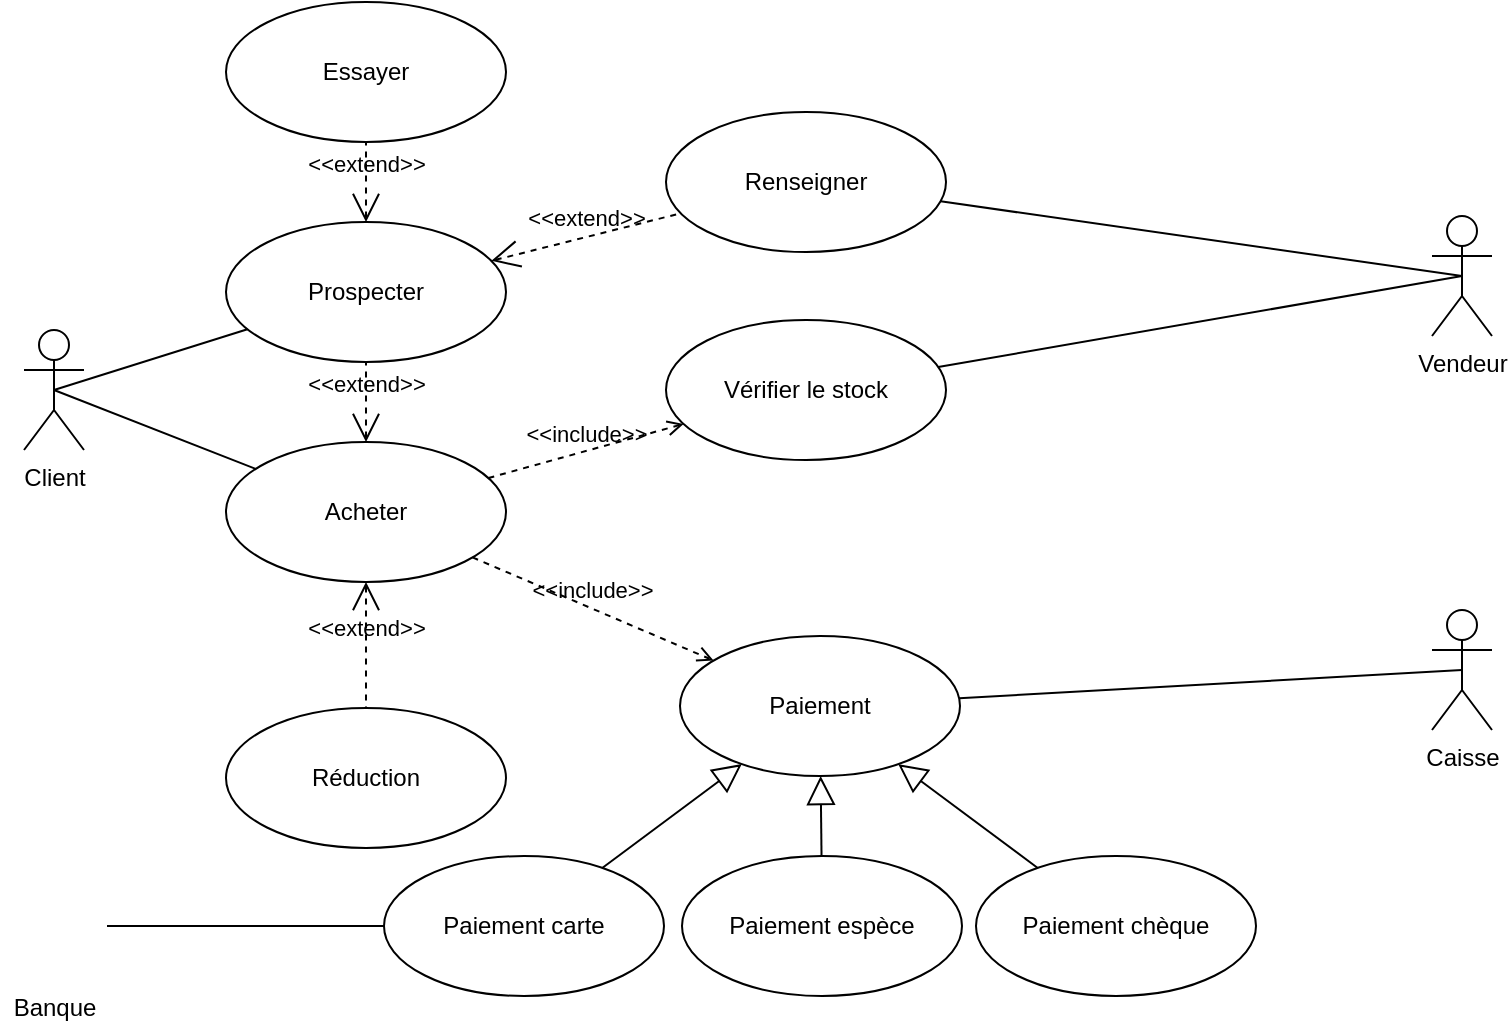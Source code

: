 <mxfile version="24.8.0">
  <diagram name="Page-1" id="0aicx11KAVMVLtueywU-">
    <mxGraphModel dx="999" dy="776" grid="0" gridSize="10" guides="1" tooltips="1" connect="1" arrows="1" fold="1" page="0" pageScale="1" pageWidth="827" pageHeight="1169" math="0" shadow="0">
      <root>
        <mxCell id="0" />
        <mxCell id="1" parent="0" />
        <mxCell id="hQ1w44g9KkoGGyC8d1r9-93" value="Client" style="shape=umlActor;html=1;verticalLabelPosition=bottom;verticalAlign=top;align=center;" vertex="1" parent="1">
          <mxGeometry x="233" y="427" width="30" height="60" as="geometry" />
        </mxCell>
        <mxCell id="hQ1w44g9KkoGGyC8d1r9-94" value="Vendeur" style="shape=umlActor;html=1;verticalLabelPosition=bottom;verticalAlign=top;align=center;" vertex="1" parent="1">
          <mxGeometry x="937" y="370" width="30" height="60" as="geometry" />
        </mxCell>
        <mxCell id="hQ1w44g9KkoGGyC8d1r9-95" value="Caisse" style="shape=umlActor;html=1;verticalLabelPosition=bottom;verticalAlign=top;align=center;" vertex="1" parent="1">
          <mxGeometry x="937" y="567" width="30" height="60" as="geometry" />
        </mxCell>
        <mxCell id="hQ1w44g9KkoGGyC8d1r9-96" value="Banque" style="shape=image;html=1;verticalAlign=top;verticalLabelPosition=bottom;labelBackgroundColor=#ffffff;imageAspect=0;aspect=fixed;image=https://cdn4.iconfinder.com/data/icons/48-bubbles/48/04.Bank-128.png" vertex="1" parent="1">
          <mxGeometry x="221.5" y="698.5" width="53" height="53" as="geometry" />
        </mxCell>
        <mxCell id="hQ1w44g9KkoGGyC8d1r9-97" value="Prospecter" style="ellipse;whiteSpace=wrap;html=1;" vertex="1" parent="1">
          <mxGeometry x="334" y="373" width="140" height="70" as="geometry" />
        </mxCell>
        <mxCell id="hQ1w44g9KkoGGyC8d1r9-98" value="Renseigner" style="ellipse;whiteSpace=wrap;html=1;" vertex="1" parent="1">
          <mxGeometry x="554" y="318" width="140" height="70" as="geometry" />
        </mxCell>
        <mxCell id="hQ1w44g9KkoGGyC8d1r9-99" value="Essayer" style="ellipse;whiteSpace=wrap;html=1;" vertex="1" parent="1">
          <mxGeometry x="334" y="263" width="140" height="70" as="geometry" />
        </mxCell>
        <mxCell id="hQ1w44g9KkoGGyC8d1r9-100" value="Acheter" style="ellipse;whiteSpace=wrap;html=1;" vertex="1" parent="1">
          <mxGeometry x="334" y="483" width="140" height="70" as="geometry" />
        </mxCell>
        <mxCell id="hQ1w44g9KkoGGyC8d1r9-101" value="Vérifier le stock" style="ellipse;whiteSpace=wrap;html=1;" vertex="1" parent="1">
          <mxGeometry x="554" y="422" width="140" height="70" as="geometry" />
        </mxCell>
        <mxCell id="hQ1w44g9KkoGGyC8d1r9-102" value="Réduction" style="ellipse;whiteSpace=wrap;html=1;" vertex="1" parent="1">
          <mxGeometry x="334" y="616" width="140" height="70" as="geometry" />
        </mxCell>
        <mxCell id="hQ1w44g9KkoGGyC8d1r9-103" value="Paiement" style="ellipse;whiteSpace=wrap;html=1;" vertex="1" parent="1">
          <mxGeometry x="561" y="580" width="140" height="70" as="geometry" />
        </mxCell>
        <mxCell id="hQ1w44g9KkoGGyC8d1r9-105" value="Paiement carte" style="ellipse;whiteSpace=wrap;html=1;" vertex="1" parent="1">
          <mxGeometry x="413" y="690" width="140" height="70" as="geometry" />
        </mxCell>
        <mxCell id="hQ1w44g9KkoGGyC8d1r9-106" value="Paiement espèce" style="ellipse;whiteSpace=wrap;html=1;" vertex="1" parent="1">
          <mxGeometry x="562" y="690" width="140" height="70" as="geometry" />
        </mxCell>
        <mxCell id="hQ1w44g9KkoGGyC8d1r9-107" value="Paiement chèque" style="ellipse;whiteSpace=wrap;html=1;" vertex="1" parent="1">
          <mxGeometry x="709" y="690" width="140" height="70" as="geometry" />
        </mxCell>
        <mxCell id="hQ1w44g9KkoGGyC8d1r9-108" value="" style="edgeStyle=none;html=1;endArrow=block;endFill=0;endSize=12;verticalAlign=bottom;rounded=0;" edge="1" parent="1" source="hQ1w44g9KkoGGyC8d1r9-105" target="hQ1w44g9KkoGGyC8d1r9-103">
          <mxGeometry width="160" relative="1" as="geometry">
            <mxPoint x="436" y="355" as="sourcePoint" />
            <mxPoint x="596" y="355" as="targetPoint" />
          </mxGeometry>
        </mxCell>
        <mxCell id="hQ1w44g9KkoGGyC8d1r9-109" value="" style="edgeStyle=none;html=1;endArrow=block;endFill=0;endSize=12;verticalAlign=bottom;rounded=0;" edge="1" parent="1" source="hQ1w44g9KkoGGyC8d1r9-106" target="hQ1w44g9KkoGGyC8d1r9-103">
          <mxGeometry width="160" relative="1" as="geometry">
            <mxPoint x="532" y="706" as="sourcePoint" />
            <mxPoint x="602" y="654" as="targetPoint" />
          </mxGeometry>
        </mxCell>
        <mxCell id="hQ1w44g9KkoGGyC8d1r9-110" value="" style="edgeStyle=none;html=1;endArrow=block;endFill=0;endSize=12;verticalAlign=bottom;rounded=0;" edge="1" parent="1" source="hQ1w44g9KkoGGyC8d1r9-107" target="hQ1w44g9KkoGGyC8d1r9-103">
          <mxGeometry width="160" relative="1" as="geometry">
            <mxPoint x="642" y="700" as="sourcePoint" />
            <mxPoint x="641" y="660" as="targetPoint" />
          </mxGeometry>
        </mxCell>
        <mxCell id="hQ1w44g9KkoGGyC8d1r9-111" value="&amp;lt;&amp;lt;extend&amp;gt;&amp;gt;" style="edgeStyle=none;html=1;startArrow=open;endArrow=none;startSize=12;verticalAlign=bottom;dashed=1;labelBackgroundColor=none;rounded=0;" edge="1" parent="1" source="hQ1w44g9KkoGGyC8d1r9-100" target="hQ1w44g9KkoGGyC8d1r9-102">
          <mxGeometry width="160" relative="1" as="geometry">
            <mxPoint x="402" y="604" as="sourcePoint" />
            <mxPoint x="562" y="604" as="targetPoint" />
          </mxGeometry>
        </mxCell>
        <mxCell id="hQ1w44g9KkoGGyC8d1r9-112" value="&amp;lt;&amp;lt;include&amp;gt;&amp;gt;" style="edgeStyle=none;html=1;endArrow=open;verticalAlign=bottom;dashed=1;labelBackgroundColor=none;rounded=0;" edge="1" parent="1" source="hQ1w44g9KkoGGyC8d1r9-100" target="hQ1w44g9KkoGGyC8d1r9-103">
          <mxGeometry width="160" relative="1" as="geometry">
            <mxPoint x="402" y="531" as="sourcePoint" />
            <mxPoint x="562" y="531" as="targetPoint" />
          </mxGeometry>
        </mxCell>
        <mxCell id="hQ1w44g9KkoGGyC8d1r9-113" value="&amp;lt;&amp;lt;include&amp;gt;&amp;gt;" style="edgeStyle=none;html=1;endArrow=open;verticalAlign=bottom;dashed=1;labelBackgroundColor=none;rounded=0;" edge="1" parent="1" source="hQ1w44g9KkoGGyC8d1r9-100" target="hQ1w44g9KkoGGyC8d1r9-101">
          <mxGeometry width="160" relative="1" as="geometry">
            <mxPoint x="521" y="466" as="sourcePoint" />
            <mxPoint x="642" y="517" as="targetPoint" />
          </mxGeometry>
        </mxCell>
        <mxCell id="hQ1w44g9KkoGGyC8d1r9-114" value="&amp;lt;&amp;lt;extend&amp;gt;&amp;gt;" style="edgeStyle=none;html=1;startArrow=open;endArrow=none;startSize=12;verticalAlign=bottom;dashed=1;labelBackgroundColor=none;rounded=0;" edge="1" parent="1" source="hQ1w44g9KkoGGyC8d1r9-97" target="hQ1w44g9KkoGGyC8d1r9-99">
          <mxGeometry width="160" relative="1" as="geometry">
            <mxPoint x="402" y="531" as="sourcePoint" />
            <mxPoint x="562" y="531" as="targetPoint" />
          </mxGeometry>
        </mxCell>
        <mxCell id="hQ1w44g9KkoGGyC8d1r9-115" value="&amp;lt;&amp;lt;extend&amp;gt;&amp;gt;" style="edgeStyle=none;html=1;startArrow=open;endArrow=none;startSize=12;verticalAlign=bottom;dashed=1;labelBackgroundColor=none;rounded=0;" edge="1" parent="1" source="hQ1w44g9KkoGGyC8d1r9-97" target="hQ1w44g9KkoGGyC8d1r9-98">
          <mxGeometry width="160" relative="1" as="geometry">
            <mxPoint x="497" y="393" as="sourcePoint" />
            <mxPoint x="414" y="343" as="targetPoint" />
          </mxGeometry>
        </mxCell>
        <mxCell id="hQ1w44g9KkoGGyC8d1r9-116" value="&amp;lt;&amp;lt;extend&amp;gt;&amp;gt;" style="edgeStyle=none;html=1;startArrow=open;endArrow=none;startSize=12;verticalAlign=bottom;dashed=1;labelBackgroundColor=none;rounded=0;" edge="1" parent="1" source="hQ1w44g9KkoGGyC8d1r9-100" target="hQ1w44g9KkoGGyC8d1r9-97">
          <mxGeometry width="160" relative="1" as="geometry">
            <mxPoint x="477" y="402" as="sourcePoint" />
            <mxPoint x="571" y="378" as="targetPoint" />
          </mxGeometry>
        </mxCell>
        <mxCell id="hQ1w44g9KkoGGyC8d1r9-117" value="" style="edgeStyle=none;html=1;endArrow=none;verticalAlign=bottom;rounded=0;exitX=0.5;exitY=0.5;exitDx=0;exitDy=0;exitPerimeter=0;" edge="1" parent="1" source="hQ1w44g9KkoGGyC8d1r9-93" target="hQ1w44g9KkoGGyC8d1r9-97">
          <mxGeometry width="160" relative="1" as="geometry">
            <mxPoint x="402" y="531" as="sourcePoint" />
            <mxPoint x="562" y="531" as="targetPoint" />
          </mxGeometry>
        </mxCell>
        <mxCell id="hQ1w44g9KkoGGyC8d1r9-118" value="" style="edgeStyle=none;html=1;endArrow=none;verticalAlign=bottom;rounded=0;exitX=0.5;exitY=0.5;exitDx=0;exitDy=0;exitPerimeter=0;" edge="1" parent="1" source="hQ1w44g9KkoGGyC8d1r9-93" target="hQ1w44g9KkoGGyC8d1r9-100">
          <mxGeometry width="160" relative="1" as="geometry">
            <mxPoint x="402" y="531" as="sourcePoint" />
            <mxPoint x="562" y="531" as="targetPoint" />
          </mxGeometry>
        </mxCell>
        <mxCell id="hQ1w44g9KkoGGyC8d1r9-120" value="" style="edgeStyle=none;html=1;endArrow=none;verticalAlign=bottom;rounded=0;" edge="1" parent="1" source="hQ1w44g9KkoGGyC8d1r9-96" target="hQ1w44g9KkoGGyC8d1r9-105">
          <mxGeometry width="160" relative="1" as="geometry">
            <mxPoint x="248" y="746" as="sourcePoint" />
            <mxPoint x="408" y="746" as="targetPoint" />
          </mxGeometry>
        </mxCell>
        <mxCell id="hQ1w44g9KkoGGyC8d1r9-121" value="" style="edgeStyle=none;html=1;endArrow=none;verticalAlign=bottom;rounded=0;entryX=0.5;entryY=0.5;entryDx=0;entryDy=0;entryPerimeter=0;" edge="1" parent="1" source="hQ1w44g9KkoGGyC8d1r9-98" target="hQ1w44g9KkoGGyC8d1r9-94">
          <mxGeometry width="160" relative="1" as="geometry">
            <mxPoint x="501" y="559" as="sourcePoint" />
            <mxPoint x="661" y="559" as="targetPoint" />
          </mxGeometry>
        </mxCell>
        <mxCell id="hQ1w44g9KkoGGyC8d1r9-122" value="" style="edgeStyle=none;html=1;endArrow=none;verticalAlign=bottom;rounded=0;entryX=0.5;entryY=0.5;entryDx=0;entryDy=0;entryPerimeter=0;" edge="1" parent="1" source="hQ1w44g9KkoGGyC8d1r9-101" target="hQ1w44g9KkoGGyC8d1r9-94">
          <mxGeometry width="160" relative="1" as="geometry">
            <mxPoint x="701" y="372" as="sourcePoint" />
            <mxPoint x="962" y="410" as="targetPoint" />
          </mxGeometry>
        </mxCell>
        <mxCell id="hQ1w44g9KkoGGyC8d1r9-123" value="" style="edgeStyle=none;html=1;endArrow=none;verticalAlign=bottom;rounded=0;entryX=0.5;entryY=0.5;entryDx=0;entryDy=0;entryPerimeter=0;" edge="1" parent="1" source="hQ1w44g9KkoGGyC8d1r9-103" target="hQ1w44g9KkoGGyC8d1r9-95">
          <mxGeometry width="160" relative="1" as="geometry">
            <mxPoint x="808" y="648" as="sourcePoint" />
            <mxPoint x="968" y="648" as="targetPoint" />
          </mxGeometry>
        </mxCell>
      </root>
    </mxGraphModel>
  </diagram>
</mxfile>
